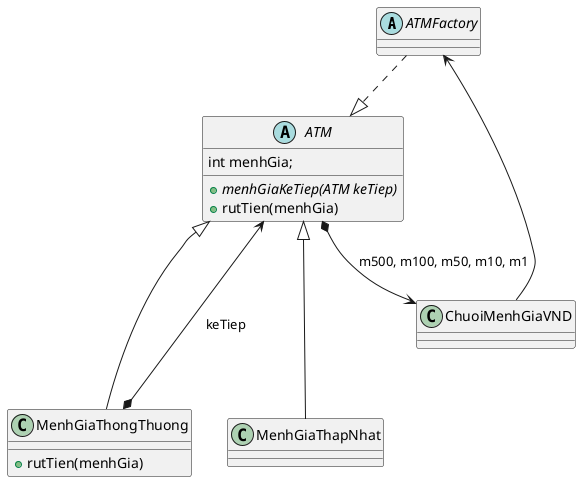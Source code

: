 @startuml
'https://plantuml.com/class-diagram

abstract ATMFactory

class ChuoiMenhGiaVND

ChuoiMenhGiaVND --> ATMFactory

ATMFactory ..|> ATM

ATM *--> ChuoiMenhGiaVND : m500, m100, m50, m10, m1

abstract ATM
{
    int menhGia;

    + {abstract} menhGiaKeTiep(ATM keTiep)
    + rutTien(menhGia)
}

class MenhGiaThongThuong
{
    + rutTien(menhGia)
}


ATM <|--- MenhGiaThongThuong

ATM <---* MenhGiaThongThuong : keTiep

class MenhGiaThapNhat

ATM <|--- MenhGiaThapNhat

@enduml